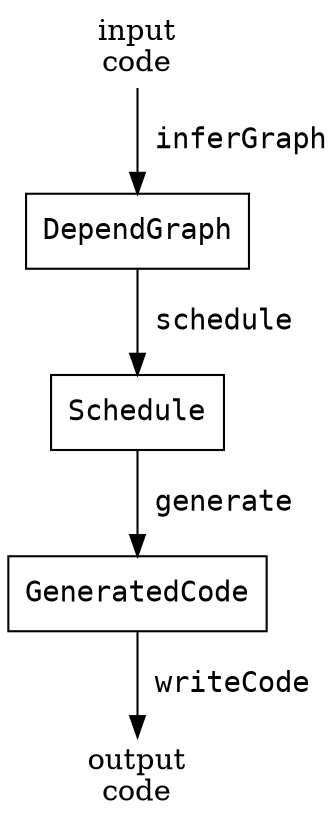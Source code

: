 digraph G {
//rankdir = LR;
rankdir = TB;

node [shape = "none"];
InCode [label = "input\ncode"];
OutCode [label = "output\ncode"];

node [shape = "rectangle", fontname = "courier"];
edge [fontname = "courier"];

//label = "Rectangles represent data structures
//Ovals represent functions
//";
//labeljust=right;

InCode -> DependGraph [label = " inferGraph"]
DependGraph -> Schedule [label = " schedule"]
Schedule -> GeneratedCode [label = " generate"]
GeneratedCode -> OutCode [label = " writeCode"]

}
